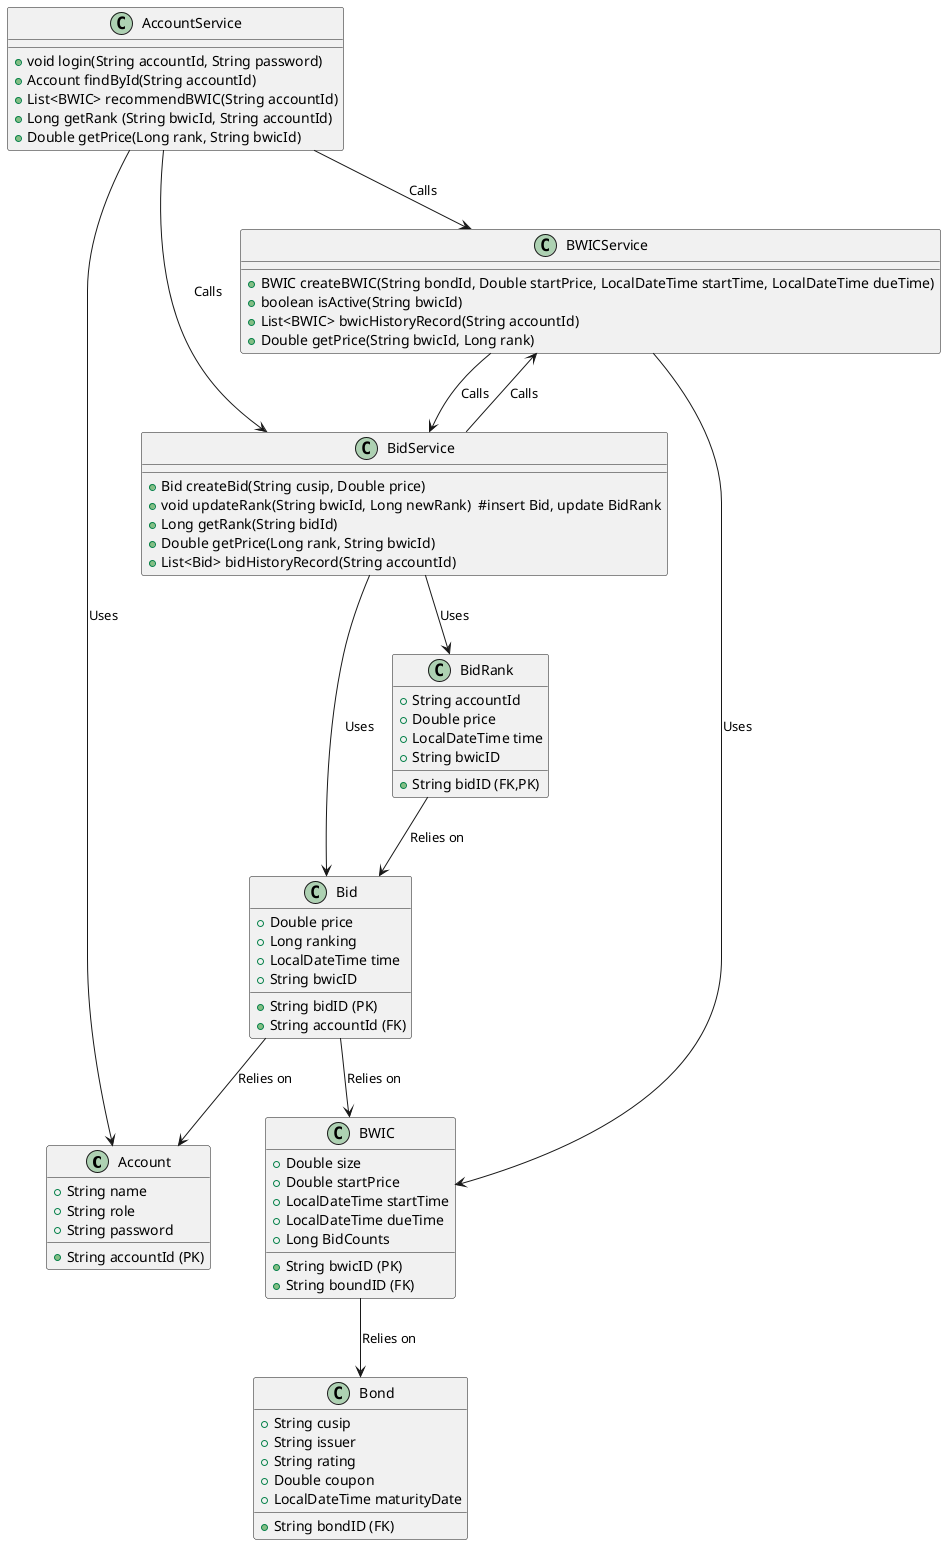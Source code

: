 @startuml

Class Account {
  +String accountId (PK)
  +String name
  +String role
  +String password
}

Class Bid {
  +String bidID (PK)
  +String accountId (FK)
  +Double price
  +Long ranking
  +LocalDateTime time
  +String bwicID
}

class BidRank {
  +String bidID (FK,PK)
  +String accountId
  +Double price
  +LocalDateTime time
  +String bwicID
}

Class BWIC {
  +String bwicID (PK)
  +String boundID (FK)
  +Double size
  +Double startPrice
  +LocalDateTime startTime
  +LocalDateTime dueTime
  +Long BidCounts
}

Class Bond {
  +String bondID (FK)
  +String cusip 
  +String issuer
  +String rating
  +Double coupon
  +LocalDateTime maturityDate
}

Class AccountService {
  +void login(String accountId, String password)
  +Account findById(String accountId)
  +List<BWIC> recommendBWIC(String accountId)
  +Long getRank (String bwicId, String accountId)
  +Double getPrice(Long rank, String bwicId)
}

Class BidService {
  +Bid createBid(String cusip, Double price)
  +void updateRank(String bwicId, Long newRank)  #insert Bid, update BidRank
  +Long getRank(String bidId)
  +Double getPrice(Long rank, String bwicId)
  +List<Bid> bidHistoryRecord(String accountId)
}

Class BWICService {
  +BWIC createBWIC(String bondId, Double startPrice, LocalDateTime startTime, LocalDateTime dueTime)
  +boolean isActive(String bwicId)
  +List<BWIC> bwicHistoryRecord(String accountId)
  +Double getPrice(String bwicId, Long rank)
}

AccountService --> Account : Uses
BidService --> Bid : Uses
BidService --> BidRank : Uses
BWICService --> BWIC : Uses
BidService --> BWICService : Calls
BWICService --> BidService : Calls
Bid --> BWIC : Relies on
Bid --> Account : Relies on
BidRank --> Bid : Relies on
BWIC --> Bond : Relies on
AccountService --> BWICService : Calls
AccountService --> BidService : Calls

@enduml
